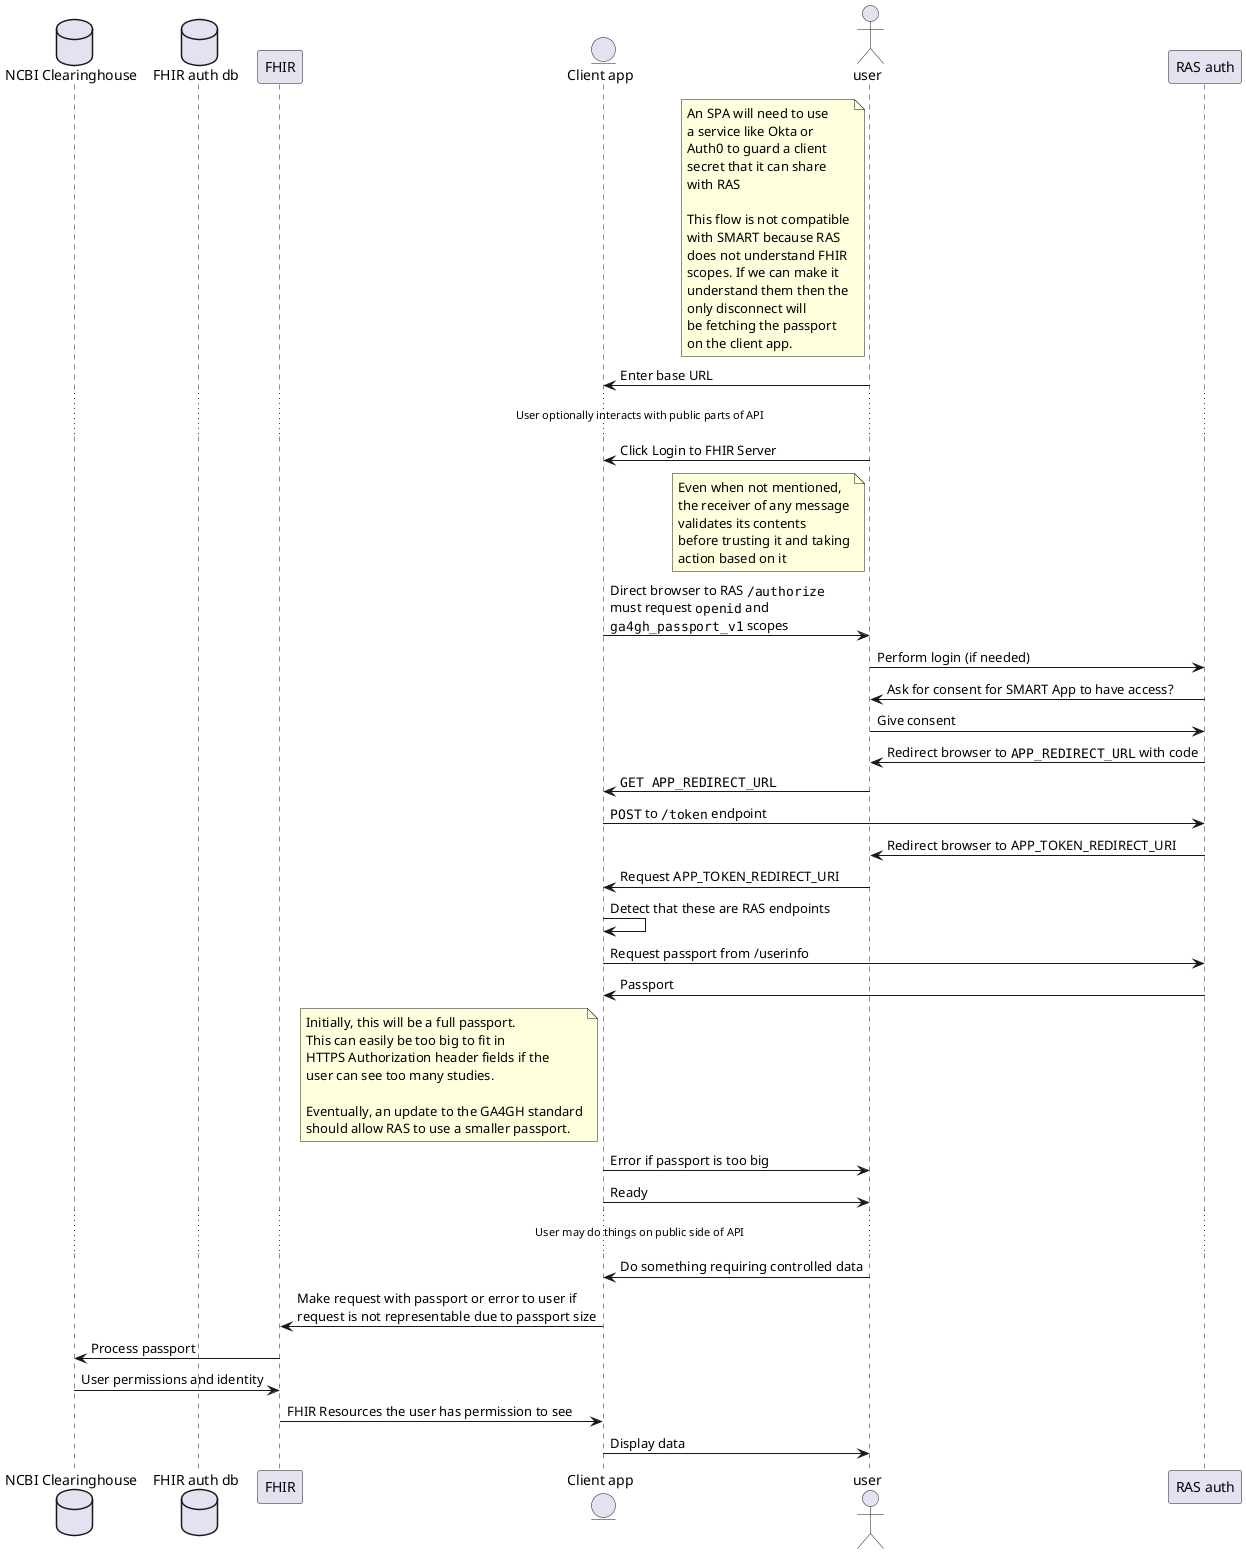 @startuml "ras_authorization_flow"
database "NCBI Clearinghouse" as Clearinghouse
database "FHIR auth db" as FhirDb
participant "FHIR" as Fhir
entity "Client app" as App
actor user as User
participant "RAS auth" as Ras

note left of User
An SPA will need to use
a service like Okta or
Auth0 to guard a client
secret that it can share
with RAS

This flow is not compatible
with SMART because RAS
does not understand FHIR
scopes. If we can make it
understand them then the
only disconnect will
be fetching the passport
on the client app.
end note

User -> App : Enter base URL
... User optionally interacts with public parts of API ...
User -> App : Click Login to FHIR Server

note left of User
Even when not mentioned,
the receiver of any message
validates its contents
before trusting it and taking
action based on it
end note

App -> User : Direct browser to RAS ""/authorize""\nmust request ""openid"" and\n""ga4gh_passport_v1"" scopes
User -> Ras : Perform login (if needed)
Ras -> User: Ask for consent for SMART App to have access?
User -> Ras : Give consent
Ras -> User : Redirect browser to ""APP_REDIRECT_URL"" with code
User -> App : ""GET APP_REDIRECT_URL""
App -> Ras : ""POST"" to ""/token"" endpoint
Ras -> User : Redirect browser to APP_TOKEN_REDIRECT_URI
User -> App: Request APP_TOKEN_REDIRECT_URI
App -> App : Detect that these are RAS endpoints
App -> Ras : Request passport from /userinfo
Ras -> App : Passport
note left of App
Initially, this will be a full passport.
This can easily be too big to fit in
HTTPS Authorization header fields if the
user can see too many studies.

Eventually, an update to the GA4GH standard
should allow RAS to use a smaller passport.
end note
App -> User: Error if passport is too big
App -> User: Ready
... User may do things on public side of API ...
User -> App: Do something requiring controlled data
App -> Fhir: Make request with passport or error to user if\nrequest is not representable due to passport size
Fhir -> Clearinghouse: Process passport
Clearinghouse -> Fhir: User permissions and identity
Fhir -> App: FHIR Resources the user has permission to see
App -> User: Display data

@enduml
